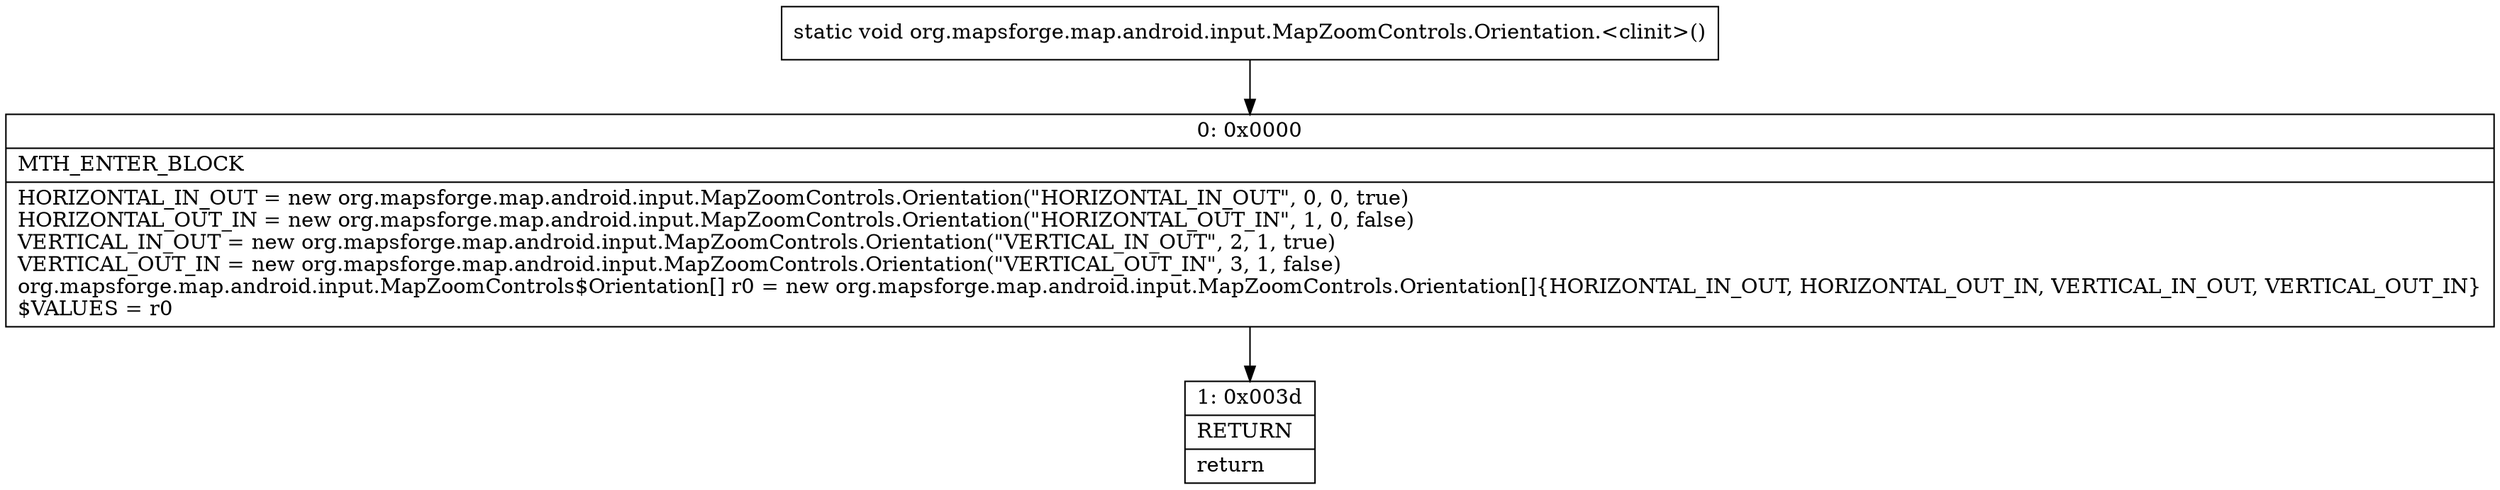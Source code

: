 digraph "CFG fororg.mapsforge.map.android.input.MapZoomControls.Orientation.\<clinit\>()V" {
Node_0 [shape=record,label="{0\:\ 0x0000|MTH_ENTER_BLOCK\l|HORIZONTAL_IN_OUT = new org.mapsforge.map.android.input.MapZoomControls.Orientation(\"HORIZONTAL_IN_OUT\", 0, 0, true)\lHORIZONTAL_OUT_IN = new org.mapsforge.map.android.input.MapZoomControls.Orientation(\"HORIZONTAL_OUT_IN\", 1, 0, false)\lVERTICAL_IN_OUT = new org.mapsforge.map.android.input.MapZoomControls.Orientation(\"VERTICAL_IN_OUT\", 2, 1, true)\lVERTICAL_OUT_IN = new org.mapsforge.map.android.input.MapZoomControls.Orientation(\"VERTICAL_OUT_IN\", 3, 1, false)\lorg.mapsforge.map.android.input.MapZoomControls$Orientation[] r0 = new org.mapsforge.map.android.input.MapZoomControls.Orientation[]\{HORIZONTAL_IN_OUT, HORIZONTAL_OUT_IN, VERTICAL_IN_OUT, VERTICAL_OUT_IN\}\l$VALUES = r0\l}"];
Node_1 [shape=record,label="{1\:\ 0x003d|RETURN\l|return\l}"];
MethodNode[shape=record,label="{static void org.mapsforge.map.android.input.MapZoomControls.Orientation.\<clinit\>() }"];
MethodNode -> Node_0;
Node_0 -> Node_1;
}

